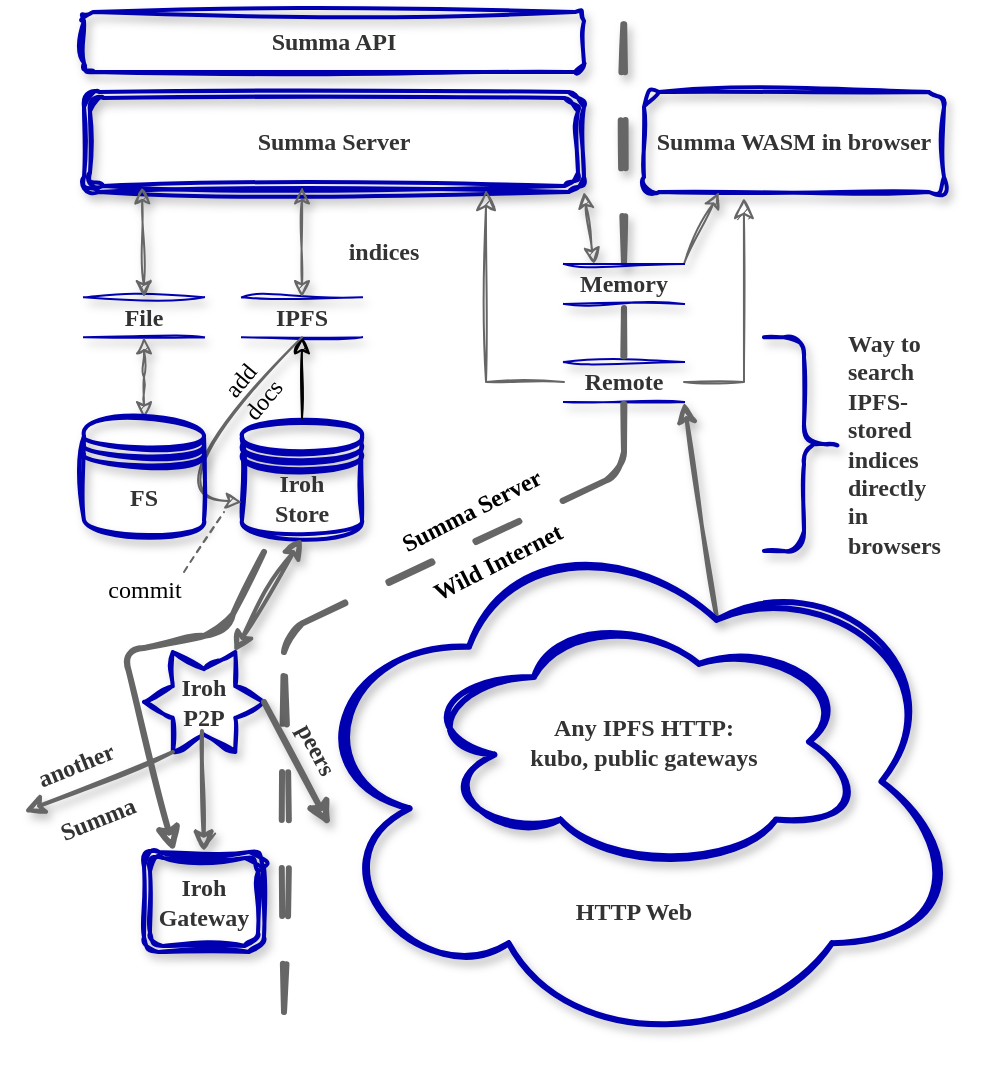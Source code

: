 <mxfile version="20.8.5" type="device"><diagram id="yCa33US17sXtE5Kg_G-q" name="Page-1"><mxGraphModel dx="1102" dy="665" grid="1" gridSize="10" guides="1" tooltips="1" connect="1" arrows="1" fold="1" page="1" pageScale="1" pageWidth="827" pageHeight="1169" math="0" shadow="0"><root><mxCell id="0"/><mxCell id="1" parent="0"/><mxCell id="o6l-5BEvoToZ9X9ZRqRl-1" value="Iroh&lt;br style=&quot;font-size: 12px;&quot;&gt;Store" style="shape=datastore;whiteSpace=wrap;html=1;strokeColor=#0000B0;fontColor=#333333;sketch=1;curveFitting=1;jiggle=2;shadow=1;strokeWidth=2;labelBackgroundColor=none;labelBorderColor=none;fontStyle=1;fontSize=12;fontFamily=Comic Sans MS;fillColor=none;" vertex="1" parent="1"><mxGeometry x="329" y="213.12" width="60" height="60" as="geometry"/></mxCell><UserObject label="indices" placeholders="1" name="Variable" id="o6l-5BEvoToZ9X9ZRqRl-4"><mxCell style="text;html=1;strokeColor=none;fillColor=none;align=center;verticalAlign=middle;whiteSpace=wrap;overflow=hidden;fontFamily=Comic Sans MS;fontColor=#333333;sketch=1;curveFitting=1;jiggle=2;shadow=1;labelBackgroundColor=none;labelBorderColor=none;fontStyle=1;fontSize=12;" vertex="1" parent="1"><mxGeometry x="360" y="120" width="80" height="20" as="geometry"/></mxCell></UserObject><mxCell id="o6l-5BEvoToZ9X9ZRqRl-5" value="&lt;font data-font-src=&quot;https://8font.com/wp-content/uploads/2022/04/SF-Pro-Text-Regular.ttf&quot; style=&quot;font-size: 12px;&quot;&gt;File&lt;/font&gt;" style="shape=partialRectangle;whiteSpace=wrap;html=1;left=0;right=0;fillColor=none;strokeColor=#0000B0;fontColor=#333333;sketch=1;curveFitting=1;jiggle=2;shadow=1;labelBackgroundColor=none;labelBorderColor=none;fontStyle=1;fontSize=12;fontFamily=Comic Sans MS;" vertex="1" parent="1"><mxGeometry x="250" y="152.62" width="60" height="20" as="geometry"/></mxCell><mxCell id="o6l-5BEvoToZ9X9ZRqRl-6" value="&lt;font data-font-src=&quot;https://8font.com/wp-content/uploads/2022/04/SF-Pro-Text-Regular.ttf&quot; style=&quot;font-size: 12px;&quot;&gt;IPFS&lt;/font&gt;" style="shape=partialRectangle;whiteSpace=wrap;html=1;left=0;right=0;fillColor=none;strokeColor=#0000B0;fontColor=#333333;sketch=1;curveFitting=1;jiggle=2;shadow=1;labelBackgroundColor=none;labelBorderColor=none;fontStyle=1;fontSize=12;fontFamily=Comic Sans MS;" vertex="1" parent="1"><mxGeometry x="329" y="152.62" width="60" height="20" as="geometry"/></mxCell><mxCell id="o6l-5BEvoToZ9X9ZRqRl-7" value="&lt;font data-font-src=&quot;https://8font.com/wp-content/uploads/2022/04/SF-Pro-Text-Regular.ttf&quot; style=&quot;font-size: 12px;&quot;&gt;Remote&lt;/font&gt;" style="shape=partialRectangle;whiteSpace=wrap;html=1;left=0;right=0;fillColor=none;strokeColor=#0000B0;fontColor=#333333;sketch=1;curveFitting=1;jiggle=2;shadow=1;labelBackgroundColor=none;labelBorderColor=none;fontStyle=1;fontSize=12;fontFamily=Comic Sans MS;" vertex="1" parent="1"><mxGeometry x="490" y="185" width="60" height="20" as="geometry"/></mxCell><mxCell id="o6l-5BEvoToZ9X9ZRqRl-11" value="Iroh Gateway" style="shape=ext;double=1;rounded=1;whiteSpace=wrap;html=1;fontFamily=Comic Sans MS;strokeColor=#0000B0;fontColor=#333333;sketch=1;curveFitting=1;jiggle=2;shadow=1;strokeWidth=2;labelBackgroundColor=none;labelBorderColor=none;fontStyle=1;fontSize=12;fillColor=none;" vertex="1" parent="1"><mxGeometry x="280" y="430" width="60" height="50" as="geometry"/></mxCell><mxCell id="o6l-5BEvoToZ9X9ZRqRl-9" value="" style="verticalLabelPosition=bottom;verticalAlign=top;html=1;shape=mxgraph.basic.6_point_star;fontFamily=Comic Sans MS;strokeColor=#0000B0;fontColor=#333333;sketch=1;curveFitting=1;jiggle=2;shadow=1;strokeWidth=2;labelBackgroundColor=none;labelBorderColor=none;whiteSpace=wrap;fontStyle=1;fontSize=12;fillColor=none;" vertex="1" parent="1"><mxGeometry x="280" y="330" width="60" height="50" as="geometry"/></mxCell><mxCell id="o6l-5BEvoToZ9X9ZRqRl-12" value="Summa Server" style="shape=ext;double=1;rounded=1;whiteSpace=wrap;html=1;fontFamily=Comic Sans MS;strokeColor=#0000B0;fontColor=#333333;strokeWidth=2;sketch=1;curveFitting=1;jiggle=2;shadow=1;labelBackgroundColor=none;labelBorderColor=none;fontStyle=1;fontSize=12;fillColor=none;" vertex="1" parent="1"><mxGeometry x="250" y="50" width="250" height="50" as="geometry"/></mxCell><mxCell id="o6l-5BEvoToZ9X9ZRqRl-25" value="" style="endArrow=classic;html=1;rounded=1;fontFamily=Comic Sans MS;entryX=1;entryY=1;entryDx=0;entryDy=0;fontColor=default;strokeColor=#666666;sketch=1;curveFitting=1;jiggle=2;shadow=1;labelBackgroundColor=none;labelBorderColor=none;fontStyle=1;fontSize=12;exitX=0.625;exitY=0.2;exitDx=0;exitDy=0;exitPerimeter=0;strokeWidth=2;" edge="1" parent="1" source="o6l-5BEvoToZ9X9ZRqRl-10" target="o6l-5BEvoToZ9X9ZRqRl-7"><mxGeometry width="50" height="50" relative="1" as="geometry"><mxPoint x="391" y="385" as="sourcePoint"/><mxPoint x="441" y="305.5" as="targetPoint"/></mxGeometry></mxCell><mxCell id="o6l-5BEvoToZ9X9ZRqRl-28" value="" style="endArrow=classic;startArrow=classic;html=1;rounded=0;fontFamily=Comic Sans MS;entryX=0.5;entryY=1;entryDx=0;entryDy=0;exitX=0.5;exitY=0;exitDx=0;exitDy=0;fontColor=default;strokeColor=#666666;sketch=1;curveFitting=1;jiggle=2;shadow=1;labelBackgroundColor=none;labelBorderColor=none;fontStyle=1;fontSize=12;" edge="1" parent="1" source="o6l-5BEvoToZ9X9ZRqRl-2" target="o6l-5BEvoToZ9X9ZRqRl-5"><mxGeometry width="50" height="50" relative="1" as="geometry"><mxPoint x="280" y="202.62" as="sourcePoint"/><mxPoint x="420" y="292.62" as="targetPoint"/><Array as="points"><mxPoint x="280" y="192.62"/></Array></mxGeometry></mxCell><mxCell id="o6l-5BEvoToZ9X9ZRqRl-30" value="" style="endArrow=classic;html=1;rounded=0;fontFamily=Comic Sans MS;entryX=0.5;entryY=1;entryDx=0;entryDy=0;exitX=0.5;exitY=0;exitDx=0;exitDy=0;fontColor=#333333;sketch=1;curveFitting=1;jiggle=2;shadow=1;labelBackgroundColor=none;labelBorderColor=none;fontStyle=1;fontSize=12;" edge="1" parent="1" source="o6l-5BEvoToZ9X9ZRqRl-1" target="o6l-5BEvoToZ9X9ZRqRl-6"><mxGeometry width="50" height="50" relative="1" as="geometry"><mxPoint x="359" y="202.62" as="sourcePoint"/><mxPoint x="429" y="292.62" as="targetPoint"/></mxGeometry></mxCell><mxCell id="o6l-5BEvoToZ9X9ZRqRl-33" value="" style="endArrow=classic;html=1;fontFamily=Comic Sans MS;exitX=0.5;exitY=1;exitDx=0;exitDy=0;entryX=0;entryY=0.7;entryDx=0;entryDy=0;curved=1;fontColor=default;strokeColor=#666666;sketch=1;curveFitting=1;jiggle=2;shadow=1;labelBackgroundColor=none;labelBorderColor=none;fontStyle=1;fontSize=12;" edge="1" parent="1" source="o6l-5BEvoToZ9X9ZRqRl-6" target="o6l-5BEvoToZ9X9ZRqRl-1"><mxGeometry width="50" height="50" relative="1" as="geometry"><mxPoint x="321" y="415.5" as="sourcePoint"/><mxPoint x="281" y="365.5" as="targetPoint"/><Array as="points"><mxPoint x="280" y="250"/></Array></mxGeometry></mxCell><mxCell id="o6l-5BEvoToZ9X9ZRqRl-55" value="commit" style="edgeLabel;html=1;align=center;verticalAlign=middle;resizable=0;points=[];fontSize=12;fontFamily=Comic Sans MS;fontColor=default;labelBackgroundColor=none;rotation=0;" vertex="1" connectable="0" parent="o6l-5BEvoToZ9X9ZRqRl-33"><mxGeometry x="-0.366" y="6" relative="1" as="geometry"><mxPoint x="-47" y="87" as="offset"/></mxGeometry></mxCell><mxCell id="o6l-5BEvoToZ9X9ZRqRl-2" value="FS" style="shape=datastore;whiteSpace=wrap;html=1;strokeColor=#0000B0;fontColor=#333333;sketch=1;curveFitting=1;jiggle=2;shadow=1;strokeWidth=2;labelBackgroundColor=none;labelBorderColor=none;fontStyle=1;fontSize=12;fontFamily=Comic Sans MS;fillColor=none;" vertex="1" parent="1"><mxGeometry x="250" y="213.12" width="60" height="60" as="geometry"/></mxCell><mxCell id="o6l-5BEvoToZ9X9ZRqRl-34" value="" style="endArrow=classic;startArrow=classic;html=1;rounded=0;fontFamily=Comic Sans MS;fontColor=default;strokeColor=#666666;sketch=1;curveFitting=1;jiggle=2;shadow=1;strokeWidth=2;labelBackgroundColor=none;labelBorderColor=none;fontStyle=1;fontSize=12;entryX=0.5;entryY=1;entryDx=0;entryDy=0;" edge="1" parent="1" source="o6l-5BEvoToZ9X9ZRqRl-9" target="o6l-5BEvoToZ9X9ZRqRl-1"><mxGeometry width="50" height="50" relative="1" as="geometry"><mxPoint x="300" y="415.5" as="sourcePoint"/><mxPoint x="350" y="290" as="targetPoint"/></mxGeometry></mxCell><mxCell id="o6l-5BEvoToZ9X9ZRqRl-35" value="" style="endArrow=classic;html=1;rounded=0;fontFamily=Comic Sans MS;entryX=0.5;entryY=0;entryDx=0;entryDy=0;fontColor=default;strokeColor=#666666;sketch=1;curveFitting=1;jiggle=2;shadow=1;strokeWidth=2;labelBackgroundColor=none;labelBorderColor=none;fontStyle=1;fontSize=12;exitX=0.483;exitY=0.79;exitDx=0;exitDy=0;exitPerimeter=0;" edge="1" parent="1" source="o6l-5BEvoToZ9X9ZRqRl-9" target="o6l-5BEvoToZ9X9ZRqRl-11"><mxGeometry width="50" height="50" relative="1" as="geometry"><mxPoint x="289" y="455.5" as="sourcePoint"/><mxPoint x="350" y="365.5" as="targetPoint"/></mxGeometry></mxCell><mxCell id="o6l-5BEvoToZ9X9ZRqRl-37" value="Summa API" style="rounded=1;whiteSpace=wrap;html=1;fontFamily=Comic Sans MS;strokeColor=#0000B0;fontColor=#333333;strokeWidth=2;sketch=1;curveFitting=1;jiggle=2;shadow=1;labelBackgroundColor=none;labelBorderColor=none;fontStyle=1;fontSize=12;fillColor=none;" vertex="1" parent="1"><mxGeometry x="250" y="10" width="250" height="30" as="geometry"/></mxCell><mxCell id="o6l-5BEvoToZ9X9ZRqRl-38" value="Summa WASM in browser" style="rounded=1;whiteSpace=wrap;html=1;fontFamily=Comic Sans MS;strokeColor=#0000B0;fontColor=#333333;strokeWidth=2;sketch=1;curveFitting=1;jiggle=2;shadow=1;labelBackgroundColor=none;labelBorderColor=none;fontStyle=1;fontSize=12;fillColor=none;" vertex="1" parent="1"><mxGeometry x="530" y="50" width="150" height="50" as="geometry"/></mxCell><mxCell id="o6l-5BEvoToZ9X9ZRqRl-42" value="" style="endArrow=classic;html=1;rounded=1;fontFamily=Comic Sans MS;exitX=1;exitY=0;exitDx=0;exitDy=0;entryX=0.25;entryY=1;entryDx=0;entryDy=0;strokeWidth=1;endFill=1;fontColor=#666666;strokeColor=#666666;sketch=1;curveFitting=1;jiggle=2;shadow=1;labelBackgroundColor=none;labelBorderColor=none;fontStyle=1;fontSize=12;" edge="1" parent="1" source="o6l-5BEvoToZ9X9ZRqRl-3" target="o6l-5BEvoToZ9X9ZRqRl-38"><mxGeometry width="50" height="50" relative="1" as="geometry"><mxPoint x="510" y="285.5" as="sourcePoint"/><mxPoint x="568.5" y="175" as="targetPoint"/></mxGeometry></mxCell><mxCell id="o6l-5BEvoToZ9X9ZRqRl-45" value="" style="endArrow=classic;startArrow=classic;html=1;rounded=0;fontFamily=Comic Sans MS;fontColor=default;strokeColor=#666666;sketch=1;curveFitting=1;jiggle=2;shadow=1;labelBackgroundColor=none;labelBorderColor=none;fontStyle=1;fontSize=12;" edge="1" parent="1"><mxGeometry width="50" height="50" relative="1" as="geometry"><mxPoint x="359" y="152.62" as="sourcePoint"/><mxPoint x="359" y="97.62" as="targetPoint"/></mxGeometry></mxCell><mxCell id="o6l-5BEvoToZ9X9ZRqRl-47" value="" style="endArrow=classic;startArrow=classic;html=1;rounded=0;fontFamily=Comic Sans MS;fontColor=default;strokeColor=#666666;sketch=1;curveFitting=1;jiggle=2;shadow=1;labelBackgroundColor=none;labelBorderColor=none;fontStyle=1;fontSize=12;" edge="1" parent="1"><mxGeometry width="50" height="50" relative="1" as="geometry"><mxPoint x="280" y="152.62" as="sourcePoint"/><mxPoint x="279" y="97.62" as="targetPoint"/></mxGeometry></mxCell><mxCell id="o6l-5BEvoToZ9X9ZRqRl-48" value="" style="endArrow=classic;startArrow=classic;html=1;rounded=0;fontFamily=Comic Sans MS;fontColor=default;strokeColor=#666666;sketch=1;curveFitting=1;jiggle=2;shadow=1;labelBackgroundColor=none;labelBorderColor=none;fontStyle=1;fontSize=12;entryX=1;entryY=1;entryDx=0;entryDy=0;exitX=0.25;exitY=0;exitDx=0;exitDy=0;" edge="1" parent="1" source="o6l-5BEvoToZ9X9ZRqRl-3" target="o6l-5BEvoToZ9X9ZRqRl-12"><mxGeometry width="50" height="50" relative="1" as="geometry"><mxPoint x="500" y="165" as="sourcePoint"/><mxPoint x="500" y="110" as="targetPoint"/></mxGeometry></mxCell><mxCell id="o6l-5BEvoToZ9X9ZRqRl-10" value="&lt;br style=&quot;font-size: 12px;&quot;&gt;&lt;br style=&quot;font-size: 12px;&quot;&gt;&lt;br style=&quot;font-size: 12px;&quot;&gt;&lt;br style=&quot;font-size: 12px;&quot;&gt;&lt;br style=&quot;font-size: 12px;&quot;&gt;&lt;br style=&quot;font-size: 12px;&quot;&gt;&lt;br style=&quot;font-size: 12px;&quot;&gt;&lt;br style=&quot;font-size: 12px;&quot;&gt;&lt;br style=&quot;font-size: 12px;&quot;&gt;HTTP Web" style="ellipse;shape=cloud;whiteSpace=wrap;html=1;fontFamily=Comic Sans MS;fontColor=#333333;strokeColor=#0000B0;perimeterSpacing=1;strokeWidth=3;sketch=1;curveFitting=1;jiggle=2;shadow=1;labelBackgroundColor=none;labelBorderColor=none;fontStyle=1;fontSize=12;fillColor=none;" vertex="1" parent="1"><mxGeometry x="360" y="260" width="330" height="269.5" as="geometry"/></mxCell><mxCell id="o6l-5BEvoToZ9X9ZRqRl-50" value="Any IPFS HTTP:&lt;br style=&quot;font-size: 12px;&quot;&gt;kubo, public gateways" style="ellipse;shape=cloud;whiteSpace=wrap;html=1;fontFamily=Comic Sans MS;fontColor=#333333;strokeColor=#0000B0;strokeWidth=3;perimeterSpacing=1;sketch=1;curveFitting=1;jiggle=2;shadow=1;labelBackgroundColor=none;labelBorderColor=none;fontStyle=1;fontSize=12;fillColor=none;" vertex="1" parent="1"><mxGeometry x="420" y="310" width="220" height="129.75" as="geometry"/></mxCell><mxCell id="o6l-5BEvoToZ9X9ZRqRl-56" value="add&lt;br&gt;docs" style="edgeLabel;html=1;align=center;verticalAlign=middle;resizable=0;points=[];fontSize=12;fontFamily=Comic Sans MS;fontColor=default;labelBackgroundColor=none;rotation=310;" vertex="1" connectable="0" parent="1"><mxGeometry x="320.0" y="172.618" as="geometry"><mxPoint x="-11.561" y="26.671" as="offset"/></mxGeometry></mxCell><mxCell id="o6l-5BEvoToZ9X9ZRqRl-58" value="" style="endArrow=classic;html=1;rounded=1;shadow=1;labelBackgroundColor=none;labelBorderColor=none;sketch=1;strokeColor=#666666;strokeWidth=2;fontFamily=Comic Sans MS;fontSize=12;fontColor=default;exitX=0.24;exitY=1;exitDx=0;exitDy=0;exitPerimeter=0;" edge="1" parent="1" source="o6l-5BEvoToZ9X9ZRqRl-9"><mxGeometry width="50" height="50" relative="1" as="geometry"><mxPoint x="269" y="410.5" as="sourcePoint"/><mxPoint x="220" y="410" as="targetPoint"/></mxGeometry></mxCell><mxCell id="o6l-5BEvoToZ9X9ZRqRl-64" value="another&lt;br&gt;&lt;br&gt;Summa" style="edgeLabel;html=1;align=center;verticalAlign=middle;resizable=0;points=[];fontSize=12;fontFamily=Comic Sans MS;fontColor=#333333;rotation=338;labelBackgroundColor=none;fontStyle=1" vertex="1" connectable="0" parent="o6l-5BEvoToZ9X9ZRqRl-58"><mxGeometry x="-0.061" y="2" relative="1" as="geometry"><mxPoint x="-10" y="4" as="offset"/></mxGeometry></mxCell><mxCell id="o6l-5BEvoToZ9X9ZRqRl-66" value="" style="endArrow=none;dashed=1;html=1;strokeWidth=3;rounded=1;shadow=1;labelBackgroundColor=none;labelBorderColor=none;sketch=1;strokeColor=#666666;fontFamily=Comic Sans MS;fontSize=12;fontColor=default;jumpSize=13;jumpStyle=none;targetPerimeterSpacing=0;dashPattern=8 8;startArrow=none;" edge="1" parent="1" source="o6l-5BEvoToZ9X9ZRqRl-3"><mxGeometry width="50" height="50" relative="1" as="geometry"><mxPoint x="360" y="600" as="sourcePoint"/><mxPoint x="520" y="10" as="targetPoint"/><Array as="points"/></mxGeometry></mxCell><mxCell id="o6l-5BEvoToZ9X9ZRqRl-71" value="" style="endArrow=none;dashed=1;html=1;strokeWidth=3;rounded=1;shadow=0;labelBackgroundColor=none;labelBorderColor=none;sketch=1;strokeColor=#666666;fontFamily=Comic Sans MS;fontSize=12;fontColor=default;jumpSize=13;jumpStyle=none;sourcePerimeterSpacing=0;dashPattern=8 8;" edge="1" parent="1" target="o6l-5BEvoToZ9X9ZRqRl-3"><mxGeometry width="50" height="50" relative="1" as="geometry"><mxPoint x="350" y="510" as="sourcePoint"/><mxPoint x="520" y="10" as="targetPoint"/><Array as="points"><mxPoint x="350" y="320"/><mxPoint x="520" y="240"/></Array></mxGeometry></mxCell><mxCell id="o6l-5BEvoToZ9X9ZRqRl-72" value="Summa Server&lt;br&gt;&lt;br&gt;Wild Internet" style="edgeLabel;html=1;align=center;verticalAlign=middle;resizable=0;points=[];fontSize=12;fontFamily=Comic Sans MS;fontColor=default;labelBackgroundColor=none;rotation=333;fontStyle=1" vertex="1" connectable="0" parent="o6l-5BEvoToZ9X9ZRqRl-71"><mxGeometry x="-0.106" y="3" relative="1" as="geometry"><mxPoint x="86" y="-38" as="offset"/></mxGeometry></mxCell><mxCell id="o6l-5BEvoToZ9X9ZRqRl-3" value="&lt;font style=&quot;font-size: 12px;&quot;&gt;Memory&lt;/font&gt;" style="shape=partialRectangle;whiteSpace=wrap;html=1;left=0;right=0;fillColor=none;strokeColor=#0000B0;fontColor=#333333;sketch=1;curveFitting=1;jiggle=2;shadow=1;labelBackgroundColor=none;labelBorderColor=none;fontStyle=1;fontSize=12;fontFamily=Comic Sans MS;" vertex="1" parent="1"><mxGeometry x="490" y="136" width="60" height="20" as="geometry"/></mxCell><mxCell id="o6l-5BEvoToZ9X9ZRqRl-73" value="Way to search IPFS-stored indices directly in browsers" style="shape=curlyBracket;whiteSpace=wrap;html=1;rounded=1;flipH=1;labelPosition=right;verticalLabelPosition=middle;align=left;verticalAlign=middle;shadow=1;labelBackgroundColor=none;labelBorderColor=none;sketch=1;strokeColor=#0000B0;strokeWidth=2;fontFamily=Comic Sans MS;fontSize=12;fontColor=#333333;fillColor=none;fontStyle=1" vertex="1" parent="1"><mxGeometry x="590" y="172.62" width="40" height="106.88" as="geometry"/></mxCell><mxCell id="o6l-5BEvoToZ9X9ZRqRl-77" value="" style="endArrow=classic;html=1;rounded=1;shadow=1;labelBackgroundColor=none;labelBorderColor=none;sketch=1;strokeColor=#666666;strokeWidth=3;fontFamily=Comic Sans MS;fontSize=12;fontColor=default;sourcePerimeterSpacing=0;targetPerimeterSpacing=0;jumpStyle=none;jumpSize=13;exitX=1;exitY=0.5;exitDx=0;exitDy=0;exitPerimeter=0;" edge="1" parent="1" source="o6l-5BEvoToZ9X9ZRqRl-9"><mxGeometry width="50" height="50" relative="1" as="geometry"><mxPoint x="390" y="270" as="sourcePoint"/><mxPoint x="373" y="417" as="targetPoint"/></mxGeometry></mxCell><mxCell id="o6l-5BEvoToZ9X9ZRqRl-78" value="peers" style="edgeLabel;html=1;align=center;verticalAlign=middle;resizable=0;points=[];fontSize=12;fontFamily=Comic Sans MS;fontColor=#333333;labelBackgroundColor=none;rotation=62;fontStyle=1" vertex="1" connectable="0" parent="o6l-5BEvoToZ9X9ZRqRl-77"><mxGeometry x="-0.606" y="-1" relative="1" as="geometry"><mxPoint x="20" y="10" as="offset"/></mxGeometry></mxCell><mxCell id="o6l-5BEvoToZ9X9ZRqRl-79" value="Iroh &lt;br&gt;P2P" style="text;html=1;strokeColor=none;fillColor=none;align=center;verticalAlign=middle;whiteSpace=wrap;rounded=0;shadow=1;labelBackgroundColor=none;labelBorderColor=none;sketch=1;strokeWidth=2;fontFamily=Comic Sans MS;fontSize=12;fontColor=#333333;fontStyle=1" vertex="1" parent="1"><mxGeometry x="280" y="340" width="60" height="30" as="geometry"/></mxCell><mxCell id="o6l-5BEvoToZ9X9ZRqRl-80" value="" style="endArrow=classic;html=1;rounded=1;shadow=0;labelBackgroundColor=none;labelBorderColor=none;sketch=1;strokeColor=#666666;strokeWidth=3;fontFamily=Comic Sans MS;fontSize=12;fontColor=#333333;sourcePerimeterSpacing=0;targetPerimeterSpacing=0;jumpStyle=none;jumpSize=13;entryX=0.25;entryY=0;entryDx=0;entryDy=0;" edge="1" parent="1" target="o6l-5BEvoToZ9X9ZRqRl-11"><mxGeometry width="50" height="50" relative="1" as="geometry"><mxPoint x="340" y="280" as="sourcePoint"/><mxPoint x="440" y="390" as="targetPoint"/><Array as="points"><mxPoint x="320" y="320"/><mxPoint x="270" y="330"/></Array></mxGeometry></mxCell><mxCell id="o6l-5BEvoToZ9X9ZRqRl-82" value="" style="edgeStyle=segmentEdgeStyle;endArrow=classic;html=1;curved=0;rounded=0;endSize=8;startSize=8;shadow=0;labelBackgroundColor=none;labelBorderColor=none;sketch=1;strokeColor=#666666;strokeWidth=1;fontFamily=Comic Sans MS;fontSize=12;fontColor=#333333;sourcePerimeterSpacing=0;targetPerimeterSpacing=0;jumpStyle=none;jumpSize=13;entryX=0.333;entryY=1.06;entryDx=0;entryDy=0;entryPerimeter=0;exitX=1;exitY=0.5;exitDx=0;exitDy=0;" edge="1" parent="1" source="o6l-5BEvoToZ9X9ZRqRl-7" target="o6l-5BEvoToZ9X9ZRqRl-38"><mxGeometry width="50" height="50" relative="1" as="geometry"><mxPoint x="550" y="185" as="sourcePoint"/><mxPoint x="600" y="135" as="targetPoint"/></mxGeometry></mxCell><mxCell id="o6l-5BEvoToZ9X9ZRqRl-83" value="" style="edgeStyle=segmentEdgeStyle;endArrow=classic;html=1;curved=0;rounded=0;endSize=8;startSize=8;shadow=0;labelBackgroundColor=none;labelBorderColor=none;sketch=1;strokeColor=#666666;strokeWidth=1;fontFamily=Comic Sans MS;fontSize=12;fontColor=#333333;sourcePerimeterSpacing=0;targetPerimeterSpacing=0;jumpStyle=none;jumpSize=13;exitX=0;exitY=0.5;exitDx=0;exitDy=0;entryX=0.804;entryY=0.98;entryDx=0;entryDy=0;entryPerimeter=0;" edge="1" parent="1" source="o6l-5BEvoToZ9X9ZRqRl-7" target="o6l-5BEvoToZ9X9ZRqRl-12"><mxGeometry width="50" height="50" relative="1" as="geometry"><mxPoint x="440" y="202" as="sourcePoint"/><mxPoint x="468" y="102" as="targetPoint"/></mxGeometry></mxCell><mxCell id="o6l-5BEvoToZ9X9ZRqRl-84" value="" style="endArrow=none;dashed=1;html=1;rounded=1;shadow=0;labelBackgroundColor=none;labelBorderColor=none;sketch=1;strokeColor=#666666;strokeWidth=1;fontFamily=Comic Sans MS;fontSize=12;fontColor=#333333;sourcePerimeterSpacing=0;targetPerimeterSpacing=0;jumpStyle=none;jumpSize=13;" edge="1" parent="1"><mxGeometry width="50" height="50" relative="1" as="geometry"><mxPoint x="300" y="290" as="sourcePoint"/><mxPoint x="320" y="260" as="targetPoint"/></mxGeometry></mxCell></root></mxGraphModel></diagram></mxfile>